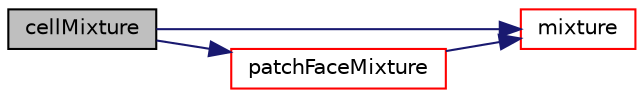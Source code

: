 digraph "cellMixture"
{
  bgcolor="transparent";
  edge [fontname="Helvetica",fontsize="10",labelfontname="Helvetica",labelfontsize="10"];
  node [fontname="Helvetica",fontsize="10",shape=record];
  rankdir="LR";
  Node1 [label="cellMixture",height=0.2,width=0.4,color="black", fillcolor="grey75", style="filled", fontcolor="black"];
  Node1 -> Node2 [color="midnightblue",fontsize="10",style="solid",fontname="Helvetica"];
  Node2 [label="mixture",height=0.2,width=0.4,color="red",URL="$a02898.html#af49322bb2cb657ad506ccfc75cfe2ff6"];
  Node1 -> Node3 [color="midnightblue",fontsize="10",style="solid",fontname="Helvetica"];
  Node3 [label="patchFaceMixture",height=0.2,width=0.4,color="red",URL="$a02898.html#ac7f8ed7b1257bffca4d11964e422bb65"];
  Node3 -> Node2 [color="midnightblue",fontsize="10",style="solid",fontname="Helvetica"];
}
